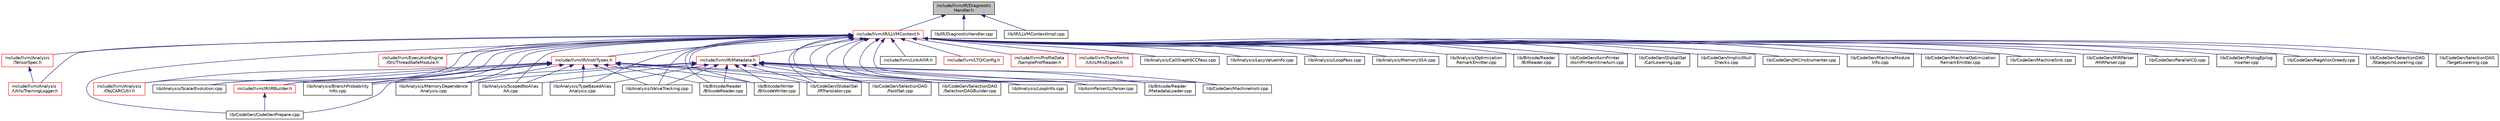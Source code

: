 digraph "include/llvm/IR/DiagnosticHandler.h"
{
 // LATEX_PDF_SIZE
  bgcolor="transparent";
  edge [fontname="Helvetica",fontsize="10",labelfontname="Helvetica",labelfontsize="10"];
  node [fontname="Helvetica",fontsize="10",shape=record];
  Node1 [label="include/llvm/IR/Diagnostic\lHandler.h",height=0.2,width=0.4,color="black", fillcolor="grey75", style="filled", fontcolor="black",tooltip=" "];
  Node1 -> Node2 [dir="back",color="midnightblue",fontsize="10",style="solid",fontname="Helvetica"];
  Node2 [label="include/llvm/IR/LLVMContext.h",height=0.2,width=0.4,color="red",URL="$LLVMContext_8h.html",tooltip=" "];
  Node2 -> Node3 [dir="back",color="midnightblue",fontsize="10",style="solid",fontname="Helvetica"];
  Node3 [label="include/llvm/Analysis\l/ObjCARCUtil.h",height=0.2,width=0.4,color="red",URL="$ObjCARCUtil_8h.html",tooltip=" "];
  Node2 -> Node15 [dir="back",color="midnightblue",fontsize="10",style="solid",fontname="Helvetica"];
  Node15 [label="include/llvm/Analysis\l/TensorSpec.h",height=0.2,width=0.4,color="red",URL="$TensorSpec_8h.html",tooltip=" "];
  Node15 -> Node104 [dir="back",color="midnightblue",fontsize="10",style="solid",fontname="Helvetica"];
  Node104 [label="include/llvm/Analysis\l/Utils/TrainingLogger.h",height=0.2,width=0.4,color="red",URL="$TrainingLogger_8h.html",tooltip=" "];
  Node2 -> Node104 [dir="back",color="midnightblue",fontsize="10",style="solid",fontname="Helvetica"];
  Node2 -> Node108 [dir="back",color="midnightblue",fontsize="10",style="solid",fontname="Helvetica"];
  Node108 [label="include/llvm/ExecutionEngine\l/Orc/ThreadSafeModule.h",height=0.2,width=0.4,color="red",URL="$ThreadSafeModule_8h.html",tooltip=" "];
  Node2 -> Node152 [dir="back",color="midnightblue",fontsize="10",style="solid",fontname="Helvetica"];
  Node152 [label="include/llvm/IR/InstrTypes.h",height=0.2,width=0.4,color="red",URL="$InstrTypes_8h.html",tooltip=" "];
  Node152 -> Node3 [dir="back",color="midnightblue",fontsize="10",style="solid",fontname="Helvetica"];
  Node152 -> Node1375 [dir="back",color="midnightblue",fontsize="10",style="solid",fontname="Helvetica"];
  Node1375 [label="include/llvm/IR/IRBuilder.h",height=0.2,width=0.4,color="red",URL="$IRBuilder_8h.html",tooltip=" "];
  Node1375 -> Node252 [dir="back",color="midnightblue",fontsize="10",style="solid",fontname="Helvetica"];
  Node252 [label="lib/CodeGen/CodeGenPrepare.cpp",height=0.2,width=0.4,color="black",URL="$CodeGenPrepare_8cpp.html",tooltip=" "];
  Node152 -> Node399 [dir="back",color="midnightblue",fontsize="10",style="solid",fontname="Helvetica"];
  Node399 [label="lib/Analysis/BranchProbability\lInfo.cpp",height=0.2,width=0.4,color="black",URL="$BranchProbabilityInfo_8cpp.html",tooltip=" "];
  Node152 -> Node379 [dir="back",color="midnightblue",fontsize="10",style="solid",fontname="Helvetica"];
  Node379 [label="lib/Analysis/MemoryDependence\lAnalysis.cpp",height=0.2,width=0.4,color="black",URL="$MemoryDependenceAnalysis_8cpp.html",tooltip=" "];
  Node152 -> Node340 [dir="back",color="midnightblue",fontsize="10",style="solid",fontname="Helvetica"];
  Node340 [label="lib/Analysis/ScalarEvolution.cpp",height=0.2,width=0.4,color="black",URL="$ScalarEvolution_8cpp.html",tooltip=" "];
  Node152 -> Node1812 [dir="back",color="midnightblue",fontsize="10",style="solid",fontname="Helvetica"];
  Node1812 [label="lib/Analysis/ScopedNoAlias\lAA.cpp",height=0.2,width=0.4,color="black",URL="$ScopedNoAliasAA_8cpp.html",tooltip=" "];
  Node152 -> Node1813 [dir="back",color="midnightblue",fontsize="10",style="solid",fontname="Helvetica"];
  Node1813 [label="lib/Analysis/TypeBasedAlias\lAnalysis.cpp",height=0.2,width=0.4,color="black",URL="$TypeBasedAliasAnalysis_8cpp.html",tooltip=" "];
  Node152 -> Node249 [dir="back",color="midnightblue",fontsize="10",style="solid",fontname="Helvetica"];
  Node249 [label="lib/Analysis/ValueTracking.cpp",height=0.2,width=0.4,color="black",URL="$ValueTracking_8cpp.html",tooltip=" "];
  Node152 -> Node1483 [dir="back",color="midnightblue",fontsize="10",style="solid",fontname="Helvetica"];
  Node1483 [label="lib/Bitcode/Reader\l/BitcodeReader.cpp",height=0.2,width=0.4,color="black",URL="$BitcodeReader_8cpp.html",tooltip=" "];
  Node152 -> Node1475 [dir="back",color="midnightblue",fontsize="10",style="solid",fontname="Helvetica"];
  Node1475 [label="lib/Bitcode/Writer\l/BitcodeWriter.cpp",height=0.2,width=0.4,color="black",URL="$BitcodeWriter_8cpp.html",tooltip=" "];
  Node152 -> Node252 [dir="back",color="midnightblue",fontsize="10",style="solid",fontname="Helvetica"];
  Node152 -> Node394 [dir="back",color="midnightblue",fontsize="10",style="solid",fontname="Helvetica"];
  Node394 [label="lib/CodeGen/GlobalISel\l/IRTranslator.cpp",height=0.2,width=0.4,color="black",URL="$IRTranslator_8cpp.html",tooltip=" "];
  Node152 -> Node407 [dir="back",color="midnightblue",fontsize="10",style="solid",fontname="Helvetica"];
  Node407 [label="lib/CodeGen/SelectionDAG\l/FastISel.cpp",height=0.2,width=0.4,color="black",URL="$FastISel_8cpp.html",tooltip=" "];
  Node152 -> Node411 [dir="back",color="midnightblue",fontsize="10",style="solid",fontname="Helvetica"];
  Node411 [label="lib/CodeGen/SelectionDAG\l/SelectionDAGBuilder.cpp",height=0.2,width=0.4,color="black",URL="$SelectionDAGBuilder_8cpp.html",tooltip=" "];
  Node2 -> Node1375 [dir="back",color="midnightblue",fontsize="10",style="solid",fontname="Helvetica"];
  Node2 -> Node1836 [dir="back",color="midnightblue",fontsize="10",style="solid",fontname="Helvetica"];
  Node1836 [label="include/llvm/IR/Metadata.h",height=0.2,width=0.4,color="red",URL="$Metadata_8h.html",tooltip=" "];
  Node1836 -> Node399 [dir="back",color="midnightblue",fontsize="10",style="solid",fontname="Helvetica"];
  Node1836 -> Node339 [dir="back",color="midnightblue",fontsize="10",style="solid",fontname="Helvetica"];
  Node339 [label="lib/Analysis/LoopInfo.cpp",height=0.2,width=0.4,color="black",URL="$LoopInfo_8cpp.html",tooltip=" "];
  Node1836 -> Node379 [dir="back",color="midnightblue",fontsize="10",style="solid",fontname="Helvetica"];
  Node1836 -> Node1812 [dir="back",color="midnightblue",fontsize="10",style="solid",fontname="Helvetica"];
  Node1836 -> Node1813 [dir="back",color="midnightblue",fontsize="10",style="solid",fontname="Helvetica"];
  Node1836 -> Node249 [dir="back",color="midnightblue",fontsize="10",style="solid",fontname="Helvetica"];
  Node1836 -> Node1472 [dir="back",color="midnightblue",fontsize="10",style="solid",fontname="Helvetica"];
  Node1472 [label="lib/AsmParser/LLParser.cpp",height=0.2,width=0.4,color="black",URL="$LLParser_8cpp.html",tooltip=" "];
  Node1836 -> Node1483 [dir="back",color="midnightblue",fontsize="10",style="solid",fontname="Helvetica"];
  Node1836 -> Node1722 [dir="back",color="midnightblue",fontsize="10",style="solid",fontname="Helvetica"];
  Node1722 [label="lib/Bitcode/Reader\l/MetadataLoader.cpp",height=0.2,width=0.4,color="black",URL="$MetadataLoader_8cpp.html",tooltip=" "];
  Node1836 -> Node1475 [dir="back",color="midnightblue",fontsize="10",style="solid",fontname="Helvetica"];
  Node1836 -> Node394 [dir="back",color="midnightblue",fontsize="10",style="solid",fontname="Helvetica"];
  Node1836 -> Node724 [dir="back",color="midnightblue",fontsize="10",style="solid",fontname="Helvetica"];
  Node724 [label="lib/CodeGen/MachineInstr.cpp",height=0.2,width=0.4,color="black",URL="$MachineInstr_8cpp.html",tooltip=" "];
  Node1836 -> Node407 [dir="back",color="midnightblue",fontsize="10",style="solid",fontname="Helvetica"];
  Node1836 -> Node411 [dir="back",color="midnightblue",fontsize="10",style="solid",fontname="Helvetica"];
  Node2 -> Node1740 [dir="back",color="midnightblue",fontsize="10",style="solid",fontname="Helvetica"];
  Node1740 [label="include/llvm/LinkAllIR.h",height=0.2,width=0.4,color="black",URL="$LinkAllIR_8h.html",tooltip=" "];
  Node2 -> Node29 [dir="back",color="midnightblue",fontsize="10",style="solid",fontname="Helvetica"];
  Node29 [label="include/llvm/LTO/Config.h",height=0.2,width=0.4,color="red",URL="$Config_8h.html",tooltip=" "];
  Node2 -> Node2483 [dir="back",color="midnightblue",fontsize="10",style="solid",fontname="Helvetica"];
  Node2483 [label="include/llvm/ProfileData\l/SampleProfReader.h",height=0.2,width=0.4,color="red",URL="$SampleProfReader_8h.html",tooltip=" "];
  Node2 -> Node1748 [dir="back",color="midnightblue",fontsize="10",style="solid",fontname="Helvetica"];
  Node1748 [label="include/llvm/Transforms\l/Utils/MisExpect.h",height=0.2,width=0.4,color="red",URL="$MisExpect_8h.html",tooltip=" "];
  Node2 -> Node399 [dir="back",color="midnightblue",fontsize="10",style="solid",fontname="Helvetica"];
  Node2 -> Node159 [dir="back",color="midnightblue",fontsize="10",style="solid",fontname="Helvetica"];
  Node159 [label="lib/Analysis/CallGraphSCCPass.cpp",height=0.2,width=0.4,color="black",URL="$CallGraphSCCPass_8cpp.html",tooltip=" "];
  Node2 -> Node401 [dir="back",color="midnightblue",fontsize="10",style="solid",fontname="Helvetica"];
  Node401 [label="lib/Analysis/LazyValueInfo.cpp",height=0.2,width=0.4,color="black",URL="$LazyValueInfo_8cpp.html",tooltip=" "];
  Node2 -> Node339 [dir="back",color="midnightblue",fontsize="10",style="solid",fontname="Helvetica"];
  Node2 -> Node1546 [dir="back",color="midnightblue",fontsize="10",style="solid",fontname="Helvetica"];
  Node1546 [label="lib/Analysis/LoopPass.cpp",height=0.2,width=0.4,color="black",URL="$LoopPass_8cpp.html",tooltip=" "];
  Node2 -> Node379 [dir="back",color="midnightblue",fontsize="10",style="solid",fontname="Helvetica"];
  Node2 -> Node1506 [dir="back",color="midnightblue",fontsize="10",style="solid",fontname="Helvetica"];
  Node1506 [label="lib/Analysis/MemorySSA.cpp",height=0.2,width=0.4,color="black",URL="$MemorySSA_8cpp.html",tooltip=" "];
  Node2 -> Node1547 [dir="back",color="midnightblue",fontsize="10",style="solid",fontname="Helvetica"];
  Node1547 [label="lib/Analysis/Optimization\lRemarkEmitter.cpp",height=0.2,width=0.4,color="black",URL="$OptimizationRemarkEmitter_8cpp.html",tooltip=" "];
  Node2 -> Node340 [dir="back",color="midnightblue",fontsize="10",style="solid",fontname="Helvetica"];
  Node2 -> Node1812 [dir="back",color="midnightblue",fontsize="10",style="solid",fontname="Helvetica"];
  Node2 -> Node1813 [dir="back",color="midnightblue",fontsize="10",style="solid",fontname="Helvetica"];
  Node2 -> Node249 [dir="back",color="midnightblue",fontsize="10",style="solid",fontname="Helvetica"];
  Node2 -> Node1472 [dir="back",color="midnightblue",fontsize="10",style="solid",fontname="Helvetica"];
  Node2 -> Node1483 [dir="back",color="midnightblue",fontsize="10",style="solid",fontname="Helvetica"];
  Node2 -> Node2219 [dir="back",color="midnightblue",fontsize="10",style="solid",fontname="Helvetica"];
  Node2219 [label="lib/Bitcode/Reader\l/BitReader.cpp",height=0.2,width=0.4,color="black",URL="$BitReader_8cpp.html",tooltip=" "];
  Node2 -> Node1722 [dir="back",color="midnightblue",fontsize="10",style="solid",fontname="Helvetica"];
  Node2 -> Node1475 [dir="back",color="midnightblue",fontsize="10",style="solid",fontname="Helvetica"];
  Node2 -> Node1973 [dir="back",color="midnightblue",fontsize="10",style="solid",fontname="Helvetica"];
  Node1973 [label="lib/CodeGen/AsmPrinter\l/AsmPrinterInlineAsm.cpp",height=0.2,width=0.4,color="black",URL="$AsmPrinterInlineAsm_8cpp.html",tooltip=" "];
  Node2 -> Node252 [dir="back",color="midnightblue",fontsize="10",style="solid",fontname="Helvetica"];
  Node2 -> Node650 [dir="back",color="midnightblue",fontsize="10",style="solid",fontname="Helvetica"];
  Node650 [label="lib/CodeGen/GlobalISel\l/CallLowering.cpp",height=0.2,width=0.4,color="black",URL="$CallLowering_8cpp.html",tooltip=" "];
  Node2 -> Node394 [dir="back",color="midnightblue",fontsize="10",style="solid",fontname="Helvetica"];
  Node2 -> Node710 [dir="back",color="midnightblue",fontsize="10",style="solid",fontname="Helvetica"];
  Node710 [label="lib/CodeGen/ImplicitNull\lChecks.cpp",height=0.2,width=0.4,color="black",URL="$ImplicitNullChecks_8cpp.html",tooltip=" "];
  Node2 -> Node1767 [dir="back",color="midnightblue",fontsize="10",style="solid",fontname="Helvetica"];
  Node1767 [label="lib/CodeGen/JMCInstrumenter.cpp",height=0.2,width=0.4,color="black",URL="$JMCInstrumenter_8cpp.html",tooltip=" "];
  Node2 -> Node724 [dir="back",color="midnightblue",fontsize="10",style="solid",fontname="Helvetica"];
  Node2 -> Node1977 [dir="back",color="midnightblue",fontsize="10",style="solid",fontname="Helvetica"];
  Node1977 [label="lib/CodeGen/MachineModule\lInfo.cpp",height=0.2,width=0.4,color="black",URL="$MachineModuleInfo_8cpp.html",tooltip=" "];
  Node2 -> Node1531 [dir="back",color="midnightblue",fontsize="10",style="solid",fontname="Helvetica"];
  Node1531 [label="lib/CodeGen/MachineOptimization\lRemarkEmitter.cpp",height=0.2,width=0.4,color="black",URL="$MachineOptimizationRemarkEmitter_8cpp.html",tooltip="===- MachineOptimizationRemarkEmitter.cpp - Opt Diagnostic -*- C++ -*—===//"];
  Node2 -> Node734 [dir="back",color="midnightblue",fontsize="10",style="solid",fontname="Helvetica"];
  Node734 [label="lib/CodeGen/MachineSink.cpp",height=0.2,width=0.4,color="black",URL="$MachineSink_8cpp.html",tooltip=" "];
  Node2 -> Node1768 [dir="back",color="midnightblue",fontsize="10",style="solid",fontname="Helvetica"];
  Node1768 [label="lib/CodeGen/MIRParser\l/MIRParser.cpp",height=0.2,width=0.4,color="black",URL="$MIRParser_8cpp.html",tooltip=" "];
  Node2 -> Node1477 [dir="back",color="midnightblue",fontsize="10",style="solid",fontname="Helvetica"];
  Node1477 [label="lib/CodeGen/ParallelCG.cpp",height=0.2,width=0.4,color="black",URL="$ParallelCG_8cpp.html",tooltip=" "];
  Node2 -> Node747 [dir="back",color="midnightblue",fontsize="10",style="solid",fontname="Helvetica"];
  Node747 [label="lib/CodeGen/PrologEpilog\lInserter.cpp",height=0.2,width=0.4,color="black",URL="$PrologEpilogInserter_8cpp.html",tooltip=" "];
  Node2 -> Node751 [dir="back",color="midnightblue",fontsize="10",style="solid",fontname="Helvetica"];
  Node751 [label="lib/CodeGen/RegAllocGreedy.cpp",height=0.2,width=0.4,color="black",URL="$RegAllocGreedy_8cpp.html",tooltip=" "];
  Node2 -> Node407 [dir="back",color="midnightblue",fontsize="10",style="solid",fontname="Helvetica"];
  Node2 -> Node411 [dir="back",color="midnightblue",fontsize="10",style="solid",fontname="Helvetica"];
  Node2 -> Node1366 [dir="back",color="midnightblue",fontsize="10",style="solid",fontname="Helvetica"];
  Node1366 [label="lib/CodeGen/SelectionDAG\l/StatepointLowering.cpp",height=0.2,width=0.4,color="black",URL="$StatepointLowering_8cpp.html",tooltip=" "];
  Node2 -> Node258 [dir="back",color="midnightblue",fontsize="10",style="solid",fontname="Helvetica"];
  Node258 [label="lib/CodeGen/SelectionDAG\l/TargetLowering.cpp",height=0.2,width=0.4,color="black",URL="$TargetLowering_8cpp.html",tooltip=" "];
  Node1 -> Node2550 [dir="back",color="midnightblue",fontsize="10",style="solid",fontname="Helvetica"];
  Node2550 [label="lib/IR/DiagnosticHandler.cpp",height=0.2,width=0.4,color="black",URL="$DiagnosticHandler_8cpp.html",tooltip=" "];
  Node1 -> Node1775 [dir="back",color="midnightblue",fontsize="10",style="solid",fontname="Helvetica"];
  Node1775 [label="lib/IR/LLVMContextImpl.cpp",height=0.2,width=0.4,color="black",URL="$LLVMContextImpl_8cpp.html",tooltip=" "];
}
